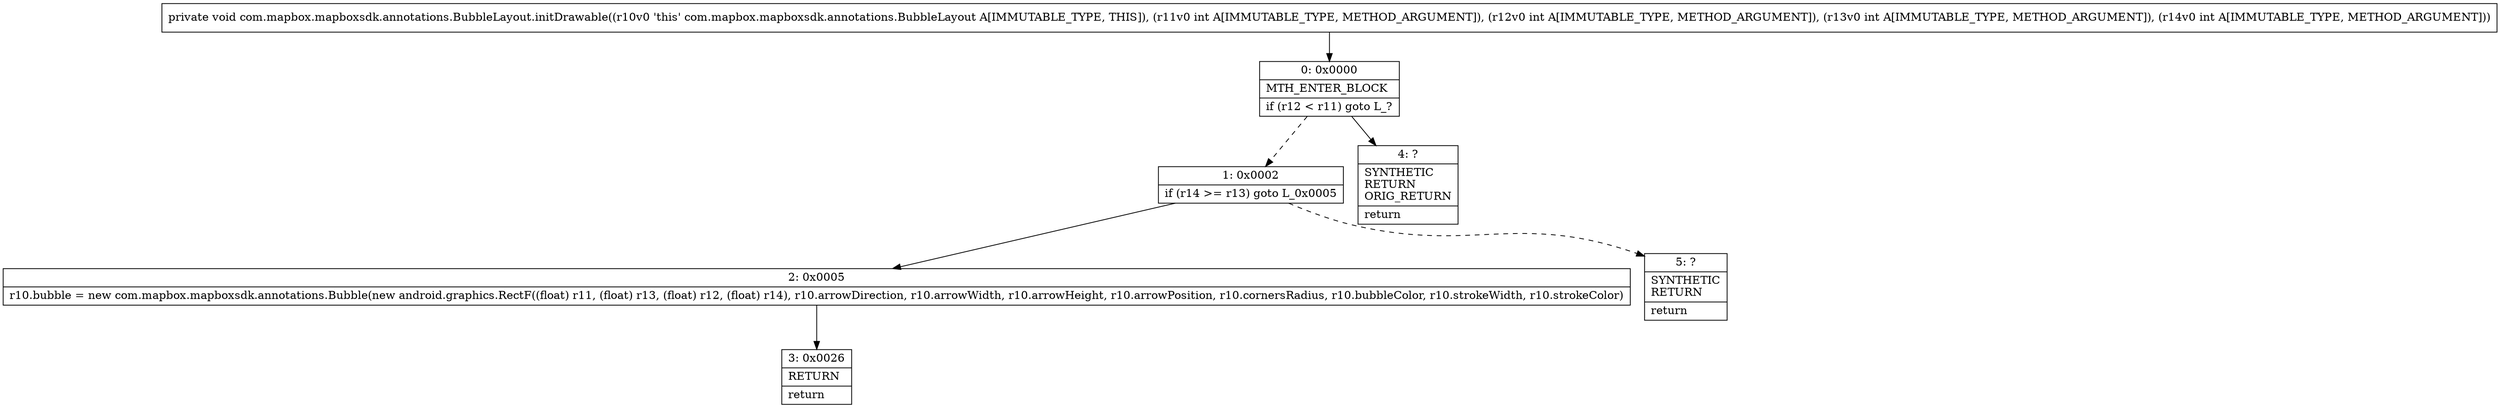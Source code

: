 digraph "CFG forcom.mapbox.mapboxsdk.annotations.BubbleLayout.initDrawable(IIII)V" {
Node_0 [shape=record,label="{0\:\ 0x0000|MTH_ENTER_BLOCK\l|if (r12 \< r11) goto L_?\l}"];
Node_1 [shape=record,label="{1\:\ 0x0002|if (r14 \>= r13) goto L_0x0005\l}"];
Node_2 [shape=record,label="{2\:\ 0x0005|r10.bubble = new com.mapbox.mapboxsdk.annotations.Bubble(new android.graphics.RectF((float) r11, (float) r13, (float) r12, (float) r14), r10.arrowDirection, r10.arrowWidth, r10.arrowHeight, r10.arrowPosition, r10.cornersRadius, r10.bubbleColor, r10.strokeWidth, r10.strokeColor)\l}"];
Node_3 [shape=record,label="{3\:\ 0x0026|RETURN\l|return\l}"];
Node_4 [shape=record,label="{4\:\ ?|SYNTHETIC\lRETURN\lORIG_RETURN\l|return\l}"];
Node_5 [shape=record,label="{5\:\ ?|SYNTHETIC\lRETURN\l|return\l}"];
MethodNode[shape=record,label="{private void com.mapbox.mapboxsdk.annotations.BubbleLayout.initDrawable((r10v0 'this' com.mapbox.mapboxsdk.annotations.BubbleLayout A[IMMUTABLE_TYPE, THIS]), (r11v0 int A[IMMUTABLE_TYPE, METHOD_ARGUMENT]), (r12v0 int A[IMMUTABLE_TYPE, METHOD_ARGUMENT]), (r13v0 int A[IMMUTABLE_TYPE, METHOD_ARGUMENT]), (r14v0 int A[IMMUTABLE_TYPE, METHOD_ARGUMENT])) }"];
MethodNode -> Node_0;
Node_0 -> Node_1[style=dashed];
Node_0 -> Node_4;
Node_1 -> Node_2;
Node_1 -> Node_5[style=dashed];
Node_2 -> Node_3;
}

